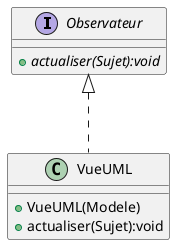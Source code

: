 @startuml
interface Observateur {
+{abstract} actualiser(Sujet):void
}

class VueUML {
+VueUML(Modele)
+actualiser(Sujet):void
}

VueUML .u.|> Observateur : ""
@enduml